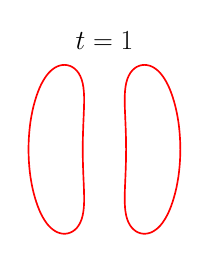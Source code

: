 \begin{tikzpicture}[scale=0.40]

\begin{axis}[
  xmin = -1.8,
  xmax = 1.8,
  ymin = -1.8,
  ymax = 1.8,
  axis equal = true,
  hide axis,
  title = {\Huge$t=1$}
  ]

\addplot [mark=none,red,line width=1.5] table{
-8.463e-01 1.692e+00
-8.834e-01 1.685e+00
-9.208e-01 1.674e+00
-9.591e-01 1.658e+00
-9.983e-01 1.636e+00
-1.038e+00 1.608e+00
-1.079e+00 1.574e+00
-1.12e+00 1.532e+00
-1.16e+00 1.483e+00
-1.199e+00 1.427e+00
-1.236e+00 1.365e+00
-1.273e+00 1.296e+00
-1.307e+00 1.221e+00
-1.339e+00 1.14e+00
-1.369e+00 1.054e+00
-1.397e+00 9.627e-01
-1.423e+00 8.673e-01
-1.446e+00 7.679e-01
-1.466e+00 6.649e-01
-1.484e+00 5.588e-01
-1.498e+00 4.502e-01
-1.509e+00 3.395e-01
-1.517e+00 2.272e-01
-1.522e+00 1.139e-01
-1.524e+00 -2.146e-15
-1.522e+00 -1.139e-01
-1.517e+00 -2.272e-01
-1.509e+00 -3.395e-01
-1.498e+00 -4.502e-01
-1.484e+00 -5.588e-01
-1.466e+00 -6.649e-01
-1.446e+00 -7.679e-01
-1.423e+00 -8.673e-01
-1.397e+00 -9.627e-01
-1.369e+00 -1.054e+00
-1.339e+00 -1.14e+00
-1.307e+00 -1.221e+00
-1.273e+00 -1.296e+00
-1.236e+00 -1.365e+00
-1.199e+00 -1.427e+00
-1.16e+00 -1.483e+00
-1.12e+00 -1.532e+00
-1.079e+00 -1.574e+00
-1.038e+00 -1.608e+00
-9.983e-01 -1.636e+00
-9.591e-01 -1.658e+00
-9.208e-01 -1.674e+00
-8.834e-01 -1.685e+00
-8.463e-01 -1.692e+00
-8.086e-01 -1.695e+00
-7.696e-01 -1.693e+00
-7.287e-01 -1.686e+00
-6.86e-01 -1.672e+00
-6.421e-01 -1.651e+00
-5.984e-01 -1.62e+00
-5.564e-01 -1.58e+00
-5.18e-01 -1.53e+00
-4.847e-01 -1.47e+00
-4.575e-01 -1.403e+00
-4.367e-01 -1.328e+00
-4.221e-01 -1.246e+00
-4.129e-01 -1.16e+00
-4.083e-01 -1.069e+00
-4.073e-01 -9.736e-01
-4.089e-01 -8.748e-01
-4.122e-01 -7.728e-01
-4.165e-01 -6.68e-01
-4.212e-01 -5.606e-01
-4.256e-01 -4.511e-01
-4.295e-01 -3.399e-01
-4.325e-01 -2.273e-01
-4.343e-01 -1.139e-01
-4.35e-01 -6.303e-15
-4.343e-01 1.139e-01
-4.325e-01 2.273e-01
-4.295e-01 3.399e-01
-4.256e-01 4.511e-01
-4.212e-01 5.606e-01
-4.165e-01 6.68e-01
-4.122e-01 7.728e-01
-4.089e-01 8.748e-01
-4.073e-01 9.736e-01
-4.083e-01 1.069e+00
-4.129e-01 1.16e+00
-4.221e-01 1.246e+00
-4.367e-01 1.328e+00
-4.575e-01 1.403e+00
-4.847e-01 1.47e+00
-5.18e-01 1.53e+00
-5.564e-01 1.58e+00
-5.984e-01 1.62e+00
-6.421e-01 1.651e+00
-6.86e-01 1.672e+00
-7.287e-01 1.686e+00
-7.696e-01 1.693e+00
-8.086e-01 1.695e+00
-8.463e-01 1.692e+00
};

\addplot [mark=none,red,line width=1.5] table{
8.463e-01 1.692e+00
8.086e-01 1.695e+00
7.696e-01 1.693e+00
7.287e-01 1.686e+00
6.86e-01 1.672e+00
6.421e-01 1.651e+00
5.984e-01 1.62e+00
5.564e-01 1.58e+00
5.18e-01 1.53e+00
4.847e-01 1.47e+00
4.575e-01 1.403e+00
4.367e-01 1.328e+00
4.221e-01 1.246e+00
4.129e-01 1.16e+00
4.083e-01 1.069e+00
4.073e-01 9.736e-01
4.089e-01 8.748e-01
4.122e-01 7.728e-01
4.165e-01 6.68e-01
4.212e-01 5.606e-01
4.256e-01 4.511e-01
4.295e-01 3.399e-01
4.325e-01 2.273e-01
4.343e-01 1.139e-01
4.35e-01 -5.919e-15
4.343e-01 -1.139e-01
4.325e-01 -2.273e-01
4.295e-01 -3.399e-01
4.256e-01 -4.511e-01
4.212e-01 -5.606e-01
4.165e-01 -6.68e-01
4.122e-01 -7.728e-01
4.089e-01 -8.748e-01
4.073e-01 -9.736e-01
4.083e-01 -1.069e+00
4.129e-01 -1.16e+00
4.221e-01 -1.246e+00
4.367e-01 -1.328e+00
4.575e-01 -1.403e+00
4.847e-01 -1.47e+00
5.18e-01 -1.53e+00
5.564e-01 -1.58e+00
5.984e-01 -1.62e+00
6.421e-01 -1.651e+00
6.86e-01 -1.672e+00
7.287e-01 -1.686e+00
7.696e-01 -1.693e+00
8.086e-01 -1.695e+00
8.463e-01 -1.692e+00
8.834e-01 -1.685e+00
9.208e-01 -1.674e+00
9.591e-01 -1.658e+00
9.983e-01 -1.636e+00
1.038e+00 -1.608e+00
1.079e+00 -1.574e+00
1.12e+00 -1.532e+00
1.16e+00 -1.483e+00
1.199e+00 -1.427e+00
1.236e+00 -1.365e+00
1.273e+00 -1.296e+00
1.307e+00 -1.221e+00
1.339e+00 -1.14e+00
1.369e+00 -1.054e+00
1.397e+00 -9.627e-01
1.423e+00 -8.673e-01
1.446e+00 -7.679e-01
1.466e+00 -6.649e-01
1.484e+00 -5.588e-01
1.498e+00 -4.502e-01
1.509e+00 -3.395e-01
1.517e+00 -2.272e-01
1.522e+00 -1.139e-01
1.524e+00 -1.289e-15
1.522e+00 1.139e-01
1.517e+00 2.272e-01
1.509e+00 3.395e-01
1.498e+00 4.502e-01
1.484e+00 5.588e-01
1.466e+00 6.649e-01
1.446e+00 7.679e-01
1.423e+00 8.673e-01
1.397e+00 9.627e-01
1.369e+00 1.054e+00
1.339e+00 1.14e+00
1.307e+00 1.221e+00
1.273e+00 1.296e+00
1.236e+00 1.365e+00
1.199e+00 1.427e+00
1.16e+00 1.483e+00
1.12e+00 1.532e+00
1.079e+00 1.574e+00
1.038e+00 1.608e+00
9.983e-01 1.636e+00
9.591e-01 1.658e+00
9.208e-01 1.674e+00
8.834e-01 1.685e+00
8.463e-01 1.692e+00
};

\end{axis}


\end{tikzpicture}

